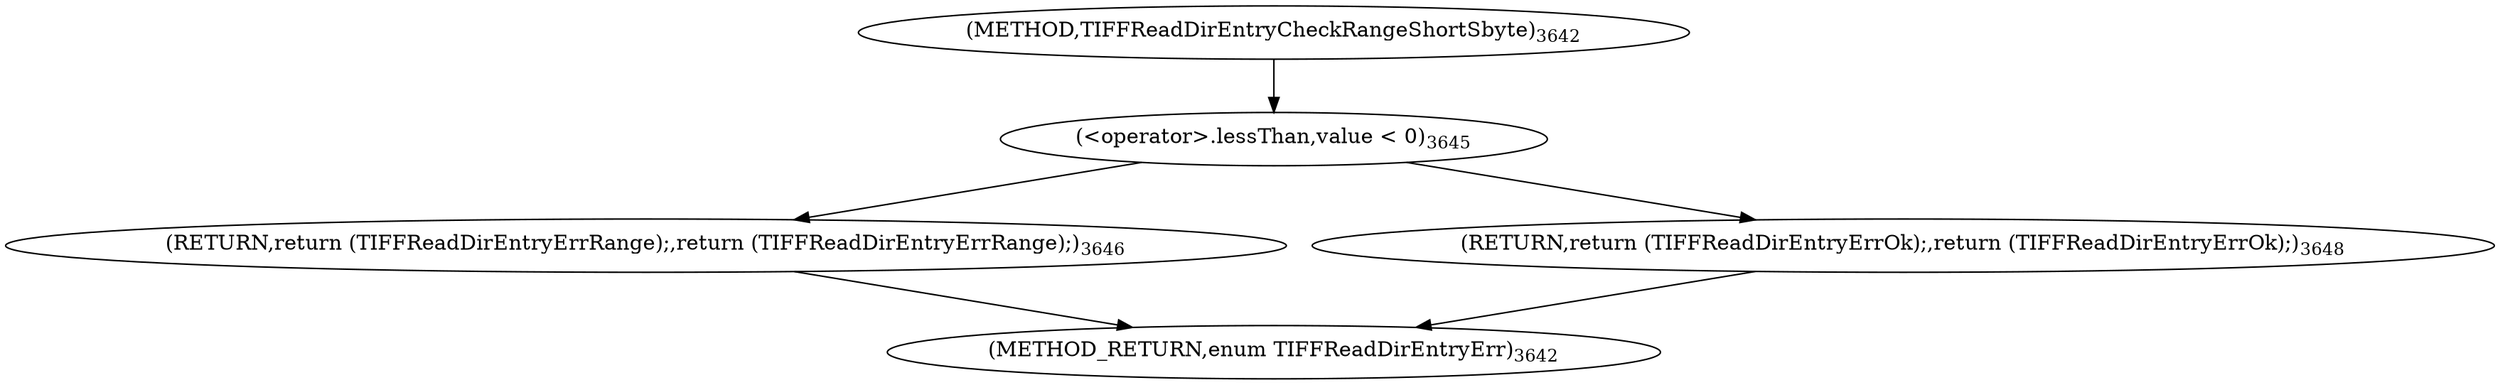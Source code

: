 digraph "TIFFReadDirEntryCheckRangeShortSbyte" {  
"87577" [label = <(&lt;operator&gt;.lessThan,value &lt; 0)<SUB>3645</SUB>> ]
"87581" [label = <(RETURN,return (TIFFReadDirEntryErrRange);,return (TIFFReadDirEntryErrRange);)<SUB>3646</SUB>> ]
"87585" [label = <(RETURN,return (TIFFReadDirEntryErrOk);,return (TIFFReadDirEntryErrOk);)<SUB>3648</SUB>> ]
"87573" [label = <(METHOD,TIFFReadDirEntryCheckRangeShortSbyte)<SUB>3642</SUB>> ]
"87587" [label = <(METHOD_RETURN,enum TIFFReadDirEntryErr)<SUB>3642</SUB>> ]
  "87577" -> "87581" 
  "87577" -> "87585" 
  "87581" -> "87587" 
  "87585" -> "87587" 
  "87573" -> "87577" 
}
